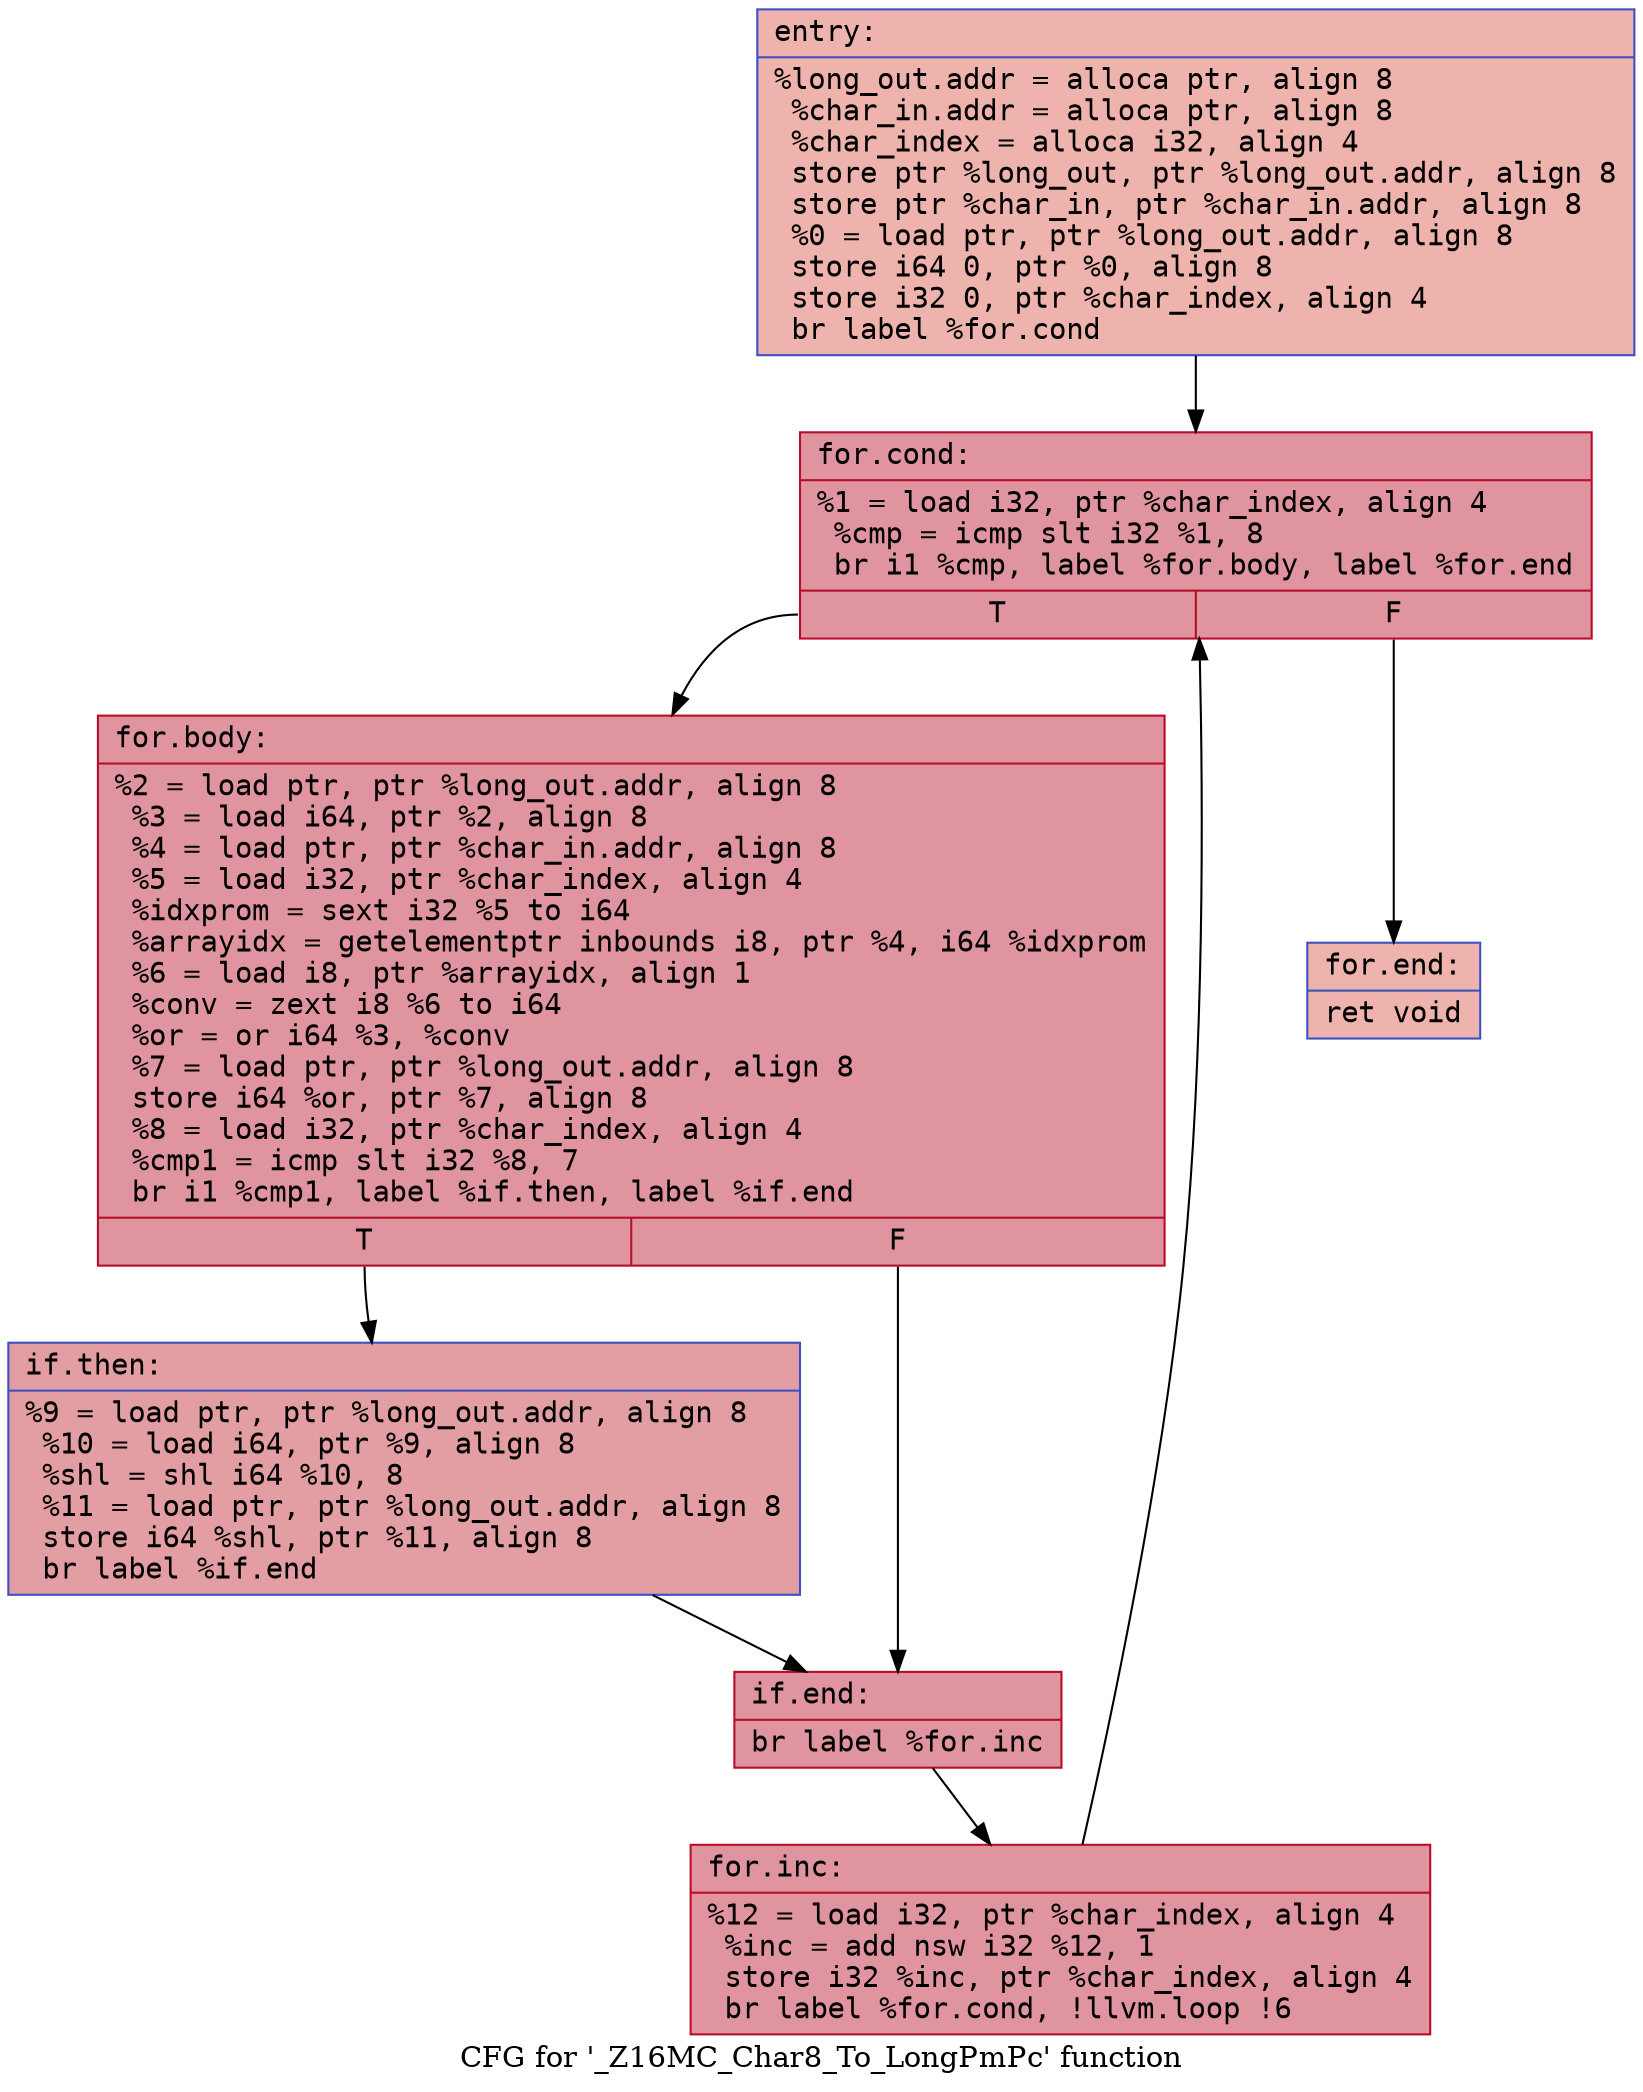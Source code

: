 digraph "CFG for '_Z16MC_Char8_To_LongPmPc' function" {
	label="CFG for '_Z16MC_Char8_To_LongPmPc' function";

	Node0x55f0530de1f0 [shape=record,color="#3d50c3ff", style=filled, fillcolor="#d6524470" fontname="Courier",label="{entry:\l|  %long_out.addr = alloca ptr, align 8\l  %char_in.addr = alloca ptr, align 8\l  %char_index = alloca i32, align 4\l  store ptr %long_out, ptr %long_out.addr, align 8\l  store ptr %char_in, ptr %char_in.addr, align 8\l  %0 = load ptr, ptr %long_out.addr, align 8\l  store i64 0, ptr %0, align 8\l  store i32 0, ptr %char_index, align 4\l  br label %for.cond\l}"];
	Node0x55f0530de1f0 -> Node0x55f0530dea90[tooltip="entry -> for.cond\nProbability 100.00%" ];
	Node0x55f0530dea90 [shape=record,color="#b70d28ff", style=filled, fillcolor="#b70d2870" fontname="Courier",label="{for.cond:\l|  %1 = load i32, ptr %char_index, align 4\l  %cmp = icmp slt i32 %1, 8\l  br i1 %cmp, label %for.body, label %for.end\l|{<s0>T|<s1>F}}"];
	Node0x55f0530dea90:s0 -> Node0x55f0530decc0[tooltip="for.cond -> for.body\nProbability 96.88%" ];
	Node0x55f0530dea90:s1 -> Node0x55f0530ded40[tooltip="for.cond -> for.end\nProbability 3.12%" ];
	Node0x55f0530decc0 [shape=record,color="#b70d28ff", style=filled, fillcolor="#b70d2870" fontname="Courier",label="{for.body:\l|  %2 = load ptr, ptr %long_out.addr, align 8\l  %3 = load i64, ptr %2, align 8\l  %4 = load ptr, ptr %char_in.addr, align 8\l  %5 = load i32, ptr %char_index, align 4\l  %idxprom = sext i32 %5 to i64\l  %arrayidx = getelementptr inbounds i8, ptr %4, i64 %idxprom\l  %6 = load i8, ptr %arrayidx, align 1\l  %conv = zext i8 %6 to i64\l  %or = or i64 %3, %conv\l  %7 = load ptr, ptr %long_out.addr, align 8\l  store i64 %or, ptr %7, align 8\l  %8 = load i32, ptr %char_index, align 4\l  %cmp1 = icmp slt i32 %8, 7\l  br i1 %cmp1, label %if.then, label %if.end\l|{<s0>T|<s1>F}}"];
	Node0x55f0530decc0:s0 -> Node0x55f0530df7a0[tooltip="for.body -> if.then\nProbability 50.00%" ];
	Node0x55f0530decc0:s1 -> Node0x55f0530df810[tooltip="for.body -> if.end\nProbability 50.00%" ];
	Node0x55f0530df7a0 [shape=record,color="#3d50c3ff", style=filled, fillcolor="#be242e70" fontname="Courier",label="{if.then:\l|  %9 = load ptr, ptr %long_out.addr, align 8\l  %10 = load i64, ptr %9, align 8\l  %shl = shl i64 %10, 8\l  %11 = load ptr, ptr %long_out.addr, align 8\l  store i64 %shl, ptr %11, align 8\l  br label %if.end\l}"];
	Node0x55f0530df7a0 -> Node0x55f0530df810[tooltip="if.then -> if.end\nProbability 100.00%" ];
	Node0x55f0530df810 [shape=record,color="#b70d28ff", style=filled, fillcolor="#b70d2870" fontname="Courier",label="{if.end:\l|  br label %for.inc\l}"];
	Node0x55f0530df810 -> Node0x55f0530dfd00[tooltip="if.end -> for.inc\nProbability 100.00%" ];
	Node0x55f0530dfd00 [shape=record,color="#b70d28ff", style=filled, fillcolor="#b70d2870" fontname="Courier",label="{for.inc:\l|  %12 = load i32, ptr %char_index, align 4\l  %inc = add nsw i32 %12, 1\l  store i32 %inc, ptr %char_index, align 4\l  br label %for.cond, !llvm.loop !6\l}"];
	Node0x55f0530dfd00 -> Node0x55f0530dea90[tooltip="for.inc -> for.cond\nProbability 100.00%" ];
	Node0x55f0530ded40 [shape=record,color="#3d50c3ff", style=filled, fillcolor="#d6524470" fontname="Courier",label="{for.end:\l|  ret void\l}"];
}

